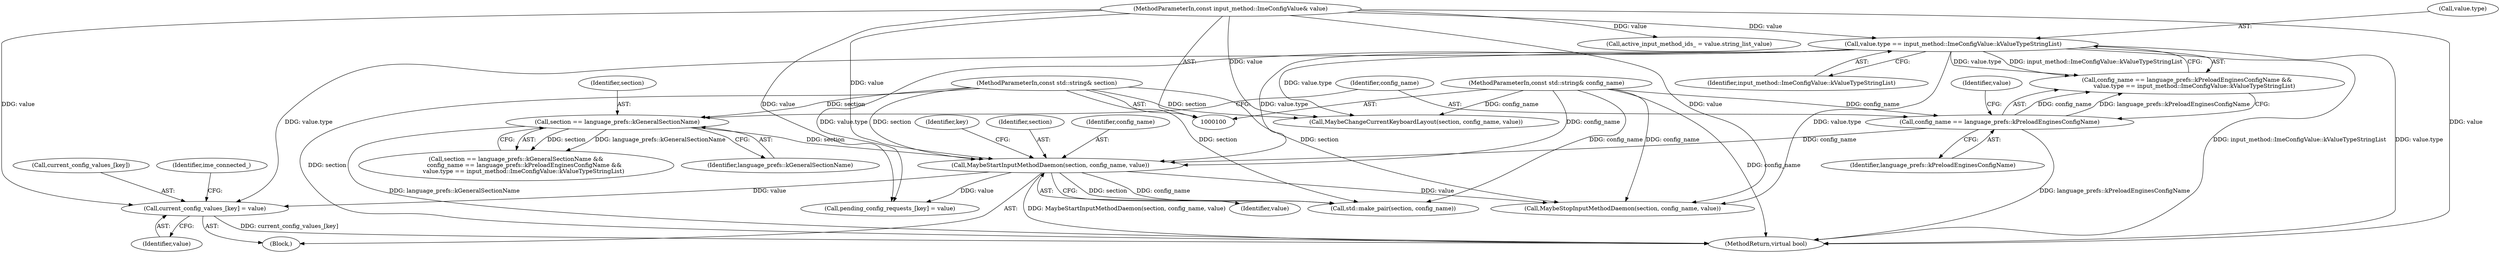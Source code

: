 digraph "0_Chrome_dc7b094a338c6c521f918f478e993f0f74bbea0d_29@array" {
"1000135" [label="(Call,current_config_values_[key] = value)"];
"1000114" [label="(Call,value.type == input_method::ImeConfigValue::kValueTypeStringList)"];
"1000103" [label="(MethodParameterIn,const input_method::ImeConfigValue& value)"];
"1000125" [label="(Call,MaybeStartInputMethodDaemon(section, config_name, value))"];
"1000107" [label="(Call,section == language_prefs::kGeneralSectionName)"];
"1000101" [label="(MethodParameterIn,const std::string& section)"];
"1000111" [label="(Call,config_name == language_prefs::kPreloadEnginesConfigName)"];
"1000102" [label="(MethodParameterIn,const std::string& config_name)"];
"1000135" [label="(Call,current_config_values_[key] = value)"];
"1000104" [label="(Block,)"];
"1000103" [label="(MethodParameterIn,const input_method::ImeConfigValue& value)"];
"1000128" [label="(Identifier,value)"];
"1000116" [label="(Identifier,value)"];
"1000111" [label="(Call,config_name == language_prefs::kPreloadEnginesConfigName)"];
"1000115" [label="(Call,value.type)"];
"1000127" [label="(Identifier,config_name)"];
"1000132" [label="(Call,std::make_pair(section, config_name))"];
"1000108" [label="(Identifier,section)"];
"1000136" [label="(Call,current_config_values_[key])"];
"1000107" [label="(Call,section == language_prefs::kGeneralSectionName)"];
"1000125" [label="(Call,MaybeStartInputMethodDaemon(section, config_name, value))"];
"1000109" [label="(Identifier,language_prefs::kGeneralSectionName)"];
"1000143" [label="(Call,pending_config_requests_[key] = value)"];
"1000159" [label="(MethodReturn,virtual bool)"];
"1000131" [label="(Identifier,key)"];
"1000149" [label="(Call,MaybeStopInputMethodDaemon(section, config_name, value))"];
"1000110" [label="(Call,config_name == language_prefs::kPreloadEnginesConfigName &&\n        value.type == input_method::ImeConfigValue::kValueTypeStringList)"];
"1000102" [label="(MethodParameterIn,const std::string& config_name)"];
"1000113" [label="(Identifier,language_prefs::kPreloadEnginesConfigName)"];
"1000141" [label="(Identifier,ime_connected_)"];
"1000112" [label="(Identifier,config_name)"];
"1000114" [label="(Call,value.type == input_method::ImeConfigValue::kValueTypeStringList)"];
"1000153" [label="(Call,MaybeChangeCurrentKeyboardLayout(section, config_name, value))"];
"1000126" [label="(Identifier,section)"];
"1000101" [label="(MethodParameterIn,const std::string& section)"];
"1000139" [label="(Identifier,value)"];
"1000120" [label="(Call,active_input_method_ids_ = value.string_list_value)"];
"1000106" [label="(Call,section == language_prefs::kGeneralSectionName &&\n         config_name == language_prefs::kPreloadEnginesConfigName &&\n        value.type == input_method::ImeConfigValue::kValueTypeStringList)"];
"1000118" [label="(Identifier,input_method::ImeConfigValue::kValueTypeStringList)"];
"1000135" -> "1000104"  [label="AST: "];
"1000135" -> "1000139"  [label="CFG: "];
"1000136" -> "1000135"  [label="AST: "];
"1000139" -> "1000135"  [label="AST: "];
"1000141" -> "1000135"  [label="CFG: "];
"1000135" -> "1000159"  [label="DDG: current_config_values_[key]"];
"1000114" -> "1000135"  [label="DDG: value.type"];
"1000125" -> "1000135"  [label="DDG: value"];
"1000103" -> "1000135"  [label="DDG: value"];
"1000114" -> "1000110"  [label="AST: "];
"1000114" -> "1000118"  [label="CFG: "];
"1000115" -> "1000114"  [label="AST: "];
"1000118" -> "1000114"  [label="AST: "];
"1000110" -> "1000114"  [label="CFG: "];
"1000114" -> "1000159"  [label="DDG: input_method::ImeConfigValue::kValueTypeStringList"];
"1000114" -> "1000159"  [label="DDG: value.type"];
"1000114" -> "1000110"  [label="DDG: value.type"];
"1000114" -> "1000110"  [label="DDG: input_method::ImeConfigValue::kValueTypeStringList"];
"1000103" -> "1000114"  [label="DDG: value"];
"1000114" -> "1000125"  [label="DDG: value.type"];
"1000114" -> "1000143"  [label="DDG: value.type"];
"1000114" -> "1000149"  [label="DDG: value.type"];
"1000114" -> "1000153"  [label="DDG: value.type"];
"1000103" -> "1000100"  [label="AST: "];
"1000103" -> "1000159"  [label="DDG: value"];
"1000103" -> "1000120"  [label="DDG: value"];
"1000103" -> "1000125"  [label="DDG: value"];
"1000103" -> "1000143"  [label="DDG: value"];
"1000103" -> "1000149"  [label="DDG: value"];
"1000103" -> "1000153"  [label="DDG: value"];
"1000125" -> "1000104"  [label="AST: "];
"1000125" -> "1000128"  [label="CFG: "];
"1000126" -> "1000125"  [label="AST: "];
"1000127" -> "1000125"  [label="AST: "];
"1000128" -> "1000125"  [label="AST: "];
"1000131" -> "1000125"  [label="CFG: "];
"1000125" -> "1000159"  [label="DDG: MaybeStartInputMethodDaemon(section, config_name, value)"];
"1000107" -> "1000125"  [label="DDG: section"];
"1000101" -> "1000125"  [label="DDG: section"];
"1000111" -> "1000125"  [label="DDG: config_name"];
"1000102" -> "1000125"  [label="DDG: config_name"];
"1000125" -> "1000132"  [label="DDG: section"];
"1000125" -> "1000132"  [label="DDG: config_name"];
"1000125" -> "1000143"  [label="DDG: value"];
"1000125" -> "1000149"  [label="DDG: value"];
"1000107" -> "1000106"  [label="AST: "];
"1000107" -> "1000109"  [label="CFG: "];
"1000108" -> "1000107"  [label="AST: "];
"1000109" -> "1000107"  [label="AST: "];
"1000112" -> "1000107"  [label="CFG: "];
"1000106" -> "1000107"  [label="CFG: "];
"1000107" -> "1000159"  [label="DDG: language_prefs::kGeneralSectionName"];
"1000107" -> "1000106"  [label="DDG: section"];
"1000107" -> "1000106"  [label="DDG: language_prefs::kGeneralSectionName"];
"1000101" -> "1000107"  [label="DDG: section"];
"1000101" -> "1000100"  [label="AST: "];
"1000101" -> "1000159"  [label="DDG: section"];
"1000101" -> "1000132"  [label="DDG: section"];
"1000101" -> "1000149"  [label="DDG: section"];
"1000101" -> "1000153"  [label="DDG: section"];
"1000111" -> "1000110"  [label="AST: "];
"1000111" -> "1000113"  [label="CFG: "];
"1000112" -> "1000111"  [label="AST: "];
"1000113" -> "1000111"  [label="AST: "];
"1000116" -> "1000111"  [label="CFG: "];
"1000110" -> "1000111"  [label="CFG: "];
"1000111" -> "1000159"  [label="DDG: language_prefs::kPreloadEnginesConfigName"];
"1000111" -> "1000110"  [label="DDG: config_name"];
"1000111" -> "1000110"  [label="DDG: language_prefs::kPreloadEnginesConfigName"];
"1000102" -> "1000111"  [label="DDG: config_name"];
"1000102" -> "1000100"  [label="AST: "];
"1000102" -> "1000159"  [label="DDG: config_name"];
"1000102" -> "1000132"  [label="DDG: config_name"];
"1000102" -> "1000149"  [label="DDG: config_name"];
"1000102" -> "1000153"  [label="DDG: config_name"];
}
